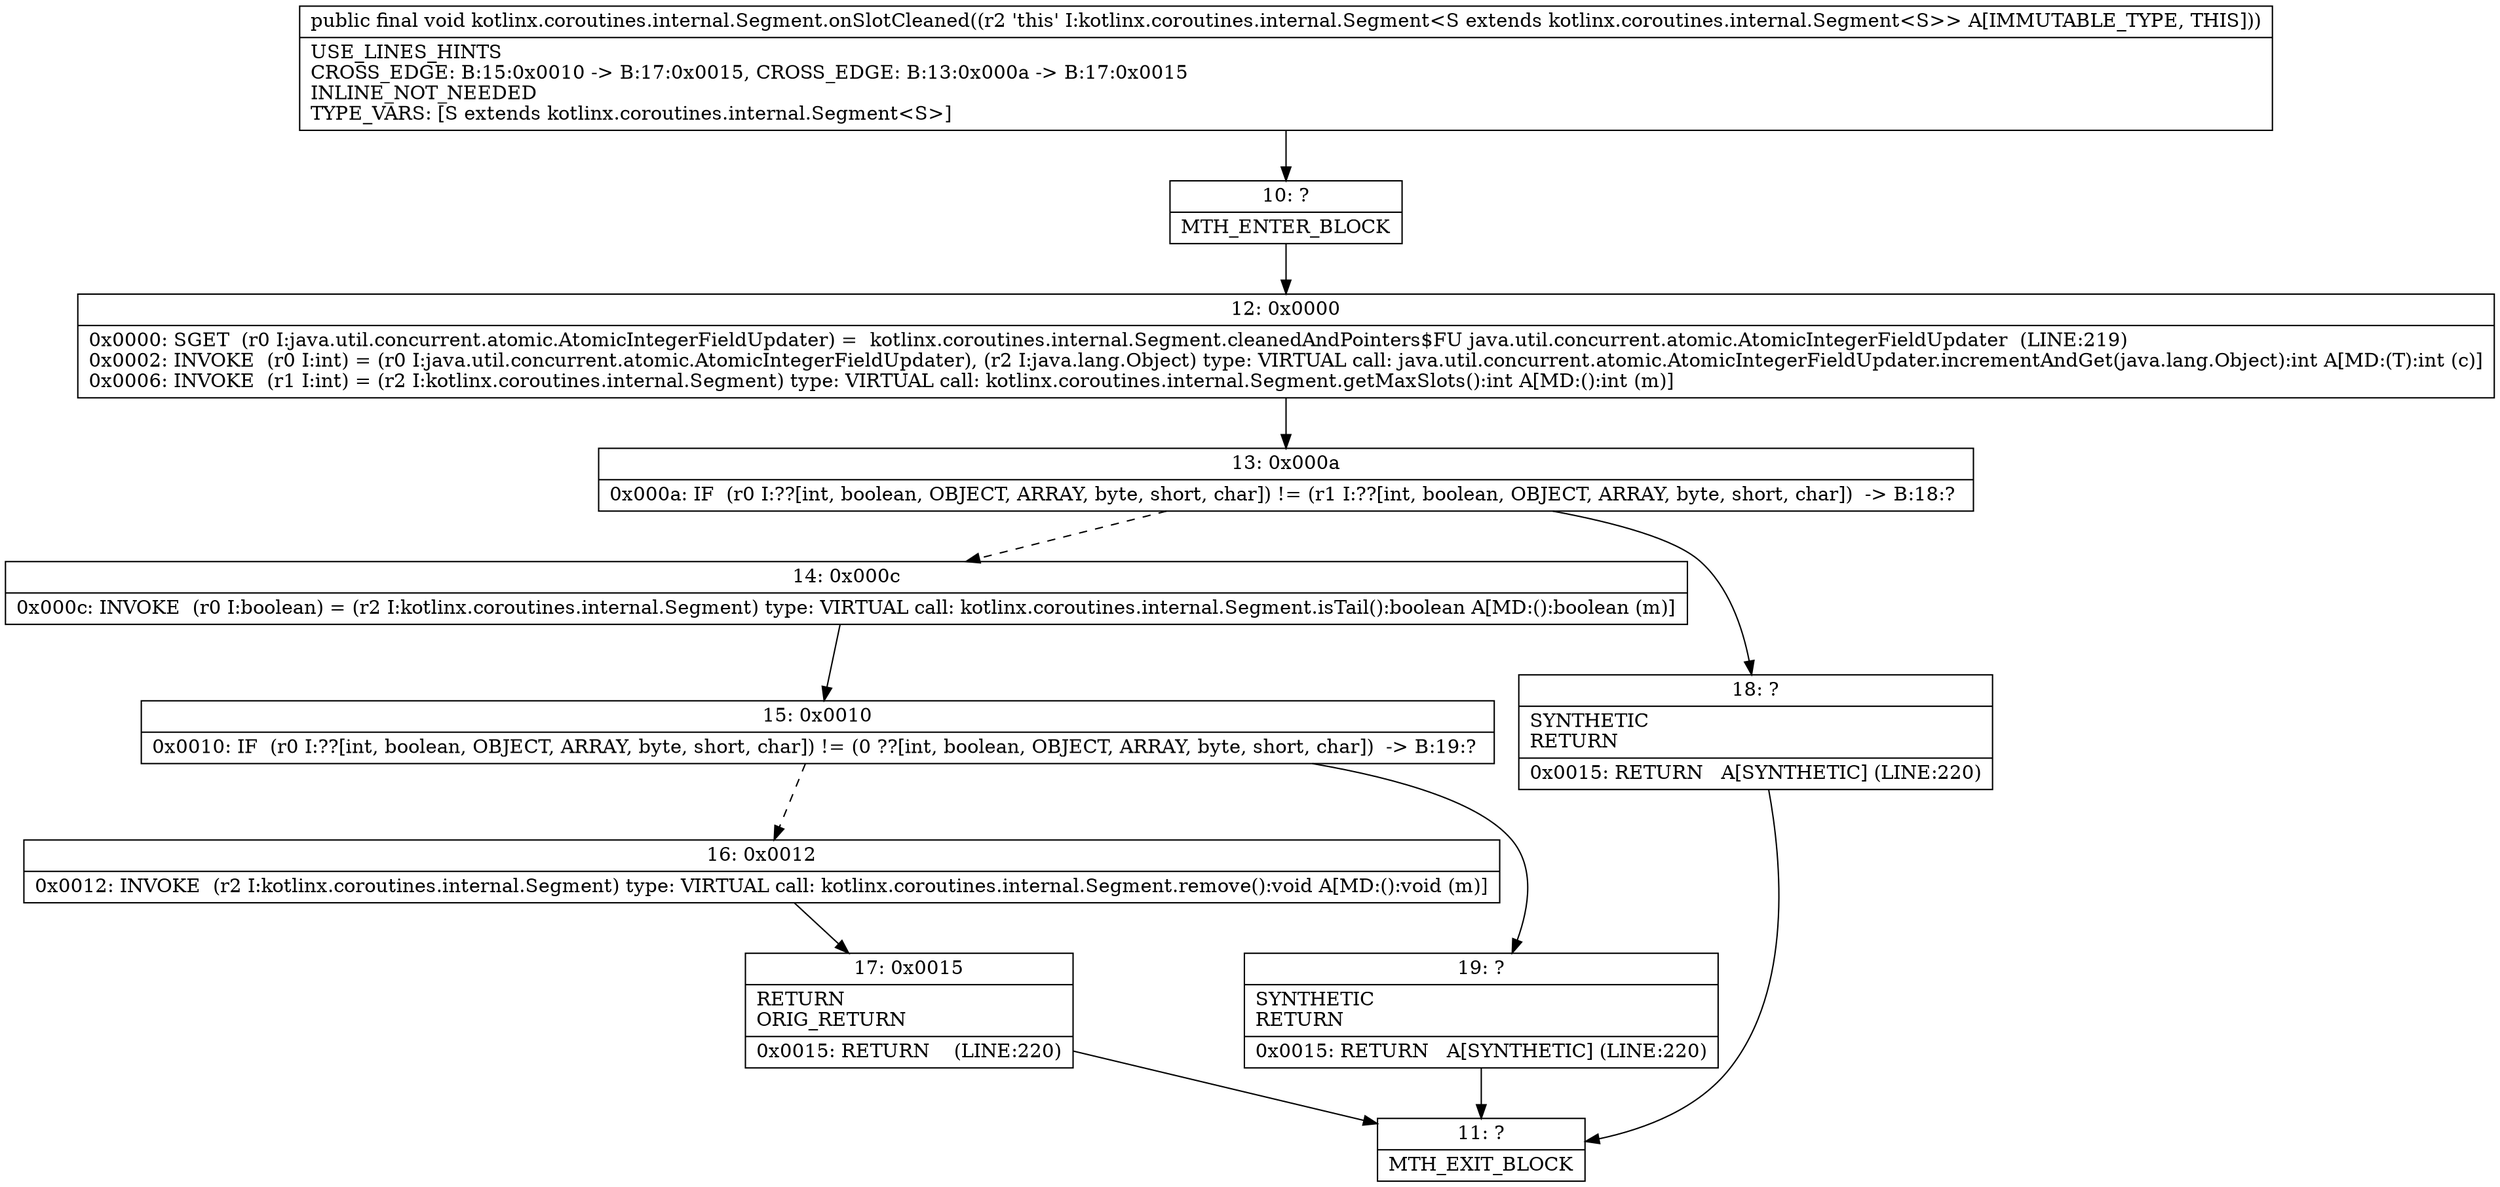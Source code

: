 digraph "CFG forkotlinx.coroutines.internal.Segment.onSlotCleaned()V" {
Node_10 [shape=record,label="{10\:\ ?|MTH_ENTER_BLOCK\l}"];
Node_12 [shape=record,label="{12\:\ 0x0000|0x0000: SGET  (r0 I:java.util.concurrent.atomic.AtomicIntegerFieldUpdater) =  kotlinx.coroutines.internal.Segment.cleanedAndPointers$FU java.util.concurrent.atomic.AtomicIntegerFieldUpdater  (LINE:219)\l0x0002: INVOKE  (r0 I:int) = (r0 I:java.util.concurrent.atomic.AtomicIntegerFieldUpdater), (r2 I:java.lang.Object) type: VIRTUAL call: java.util.concurrent.atomic.AtomicIntegerFieldUpdater.incrementAndGet(java.lang.Object):int A[MD:(T):int (c)]\l0x0006: INVOKE  (r1 I:int) = (r2 I:kotlinx.coroutines.internal.Segment) type: VIRTUAL call: kotlinx.coroutines.internal.Segment.getMaxSlots():int A[MD:():int (m)]\l}"];
Node_13 [shape=record,label="{13\:\ 0x000a|0x000a: IF  (r0 I:??[int, boolean, OBJECT, ARRAY, byte, short, char]) != (r1 I:??[int, boolean, OBJECT, ARRAY, byte, short, char])  \-\> B:18:? \l}"];
Node_14 [shape=record,label="{14\:\ 0x000c|0x000c: INVOKE  (r0 I:boolean) = (r2 I:kotlinx.coroutines.internal.Segment) type: VIRTUAL call: kotlinx.coroutines.internal.Segment.isTail():boolean A[MD:():boolean (m)]\l}"];
Node_15 [shape=record,label="{15\:\ 0x0010|0x0010: IF  (r0 I:??[int, boolean, OBJECT, ARRAY, byte, short, char]) != (0 ??[int, boolean, OBJECT, ARRAY, byte, short, char])  \-\> B:19:? \l}"];
Node_16 [shape=record,label="{16\:\ 0x0012|0x0012: INVOKE  (r2 I:kotlinx.coroutines.internal.Segment) type: VIRTUAL call: kotlinx.coroutines.internal.Segment.remove():void A[MD:():void (m)]\l}"];
Node_17 [shape=record,label="{17\:\ 0x0015|RETURN\lORIG_RETURN\l|0x0015: RETURN    (LINE:220)\l}"];
Node_11 [shape=record,label="{11\:\ ?|MTH_EXIT_BLOCK\l}"];
Node_19 [shape=record,label="{19\:\ ?|SYNTHETIC\lRETURN\l|0x0015: RETURN   A[SYNTHETIC] (LINE:220)\l}"];
Node_18 [shape=record,label="{18\:\ ?|SYNTHETIC\lRETURN\l|0x0015: RETURN   A[SYNTHETIC] (LINE:220)\l}"];
MethodNode[shape=record,label="{public final void kotlinx.coroutines.internal.Segment.onSlotCleaned((r2 'this' I:kotlinx.coroutines.internal.Segment\<S extends kotlinx.coroutines.internal.Segment\<S\>\> A[IMMUTABLE_TYPE, THIS]))  | USE_LINES_HINTS\lCROSS_EDGE: B:15:0x0010 \-\> B:17:0x0015, CROSS_EDGE: B:13:0x000a \-\> B:17:0x0015\lINLINE_NOT_NEEDED\lTYPE_VARS: [S extends kotlinx.coroutines.internal.Segment\<S\>]\l}"];
MethodNode -> Node_10;Node_10 -> Node_12;
Node_12 -> Node_13;
Node_13 -> Node_14[style=dashed];
Node_13 -> Node_18;
Node_14 -> Node_15;
Node_15 -> Node_16[style=dashed];
Node_15 -> Node_19;
Node_16 -> Node_17;
Node_17 -> Node_11;
Node_19 -> Node_11;
Node_18 -> Node_11;
}

